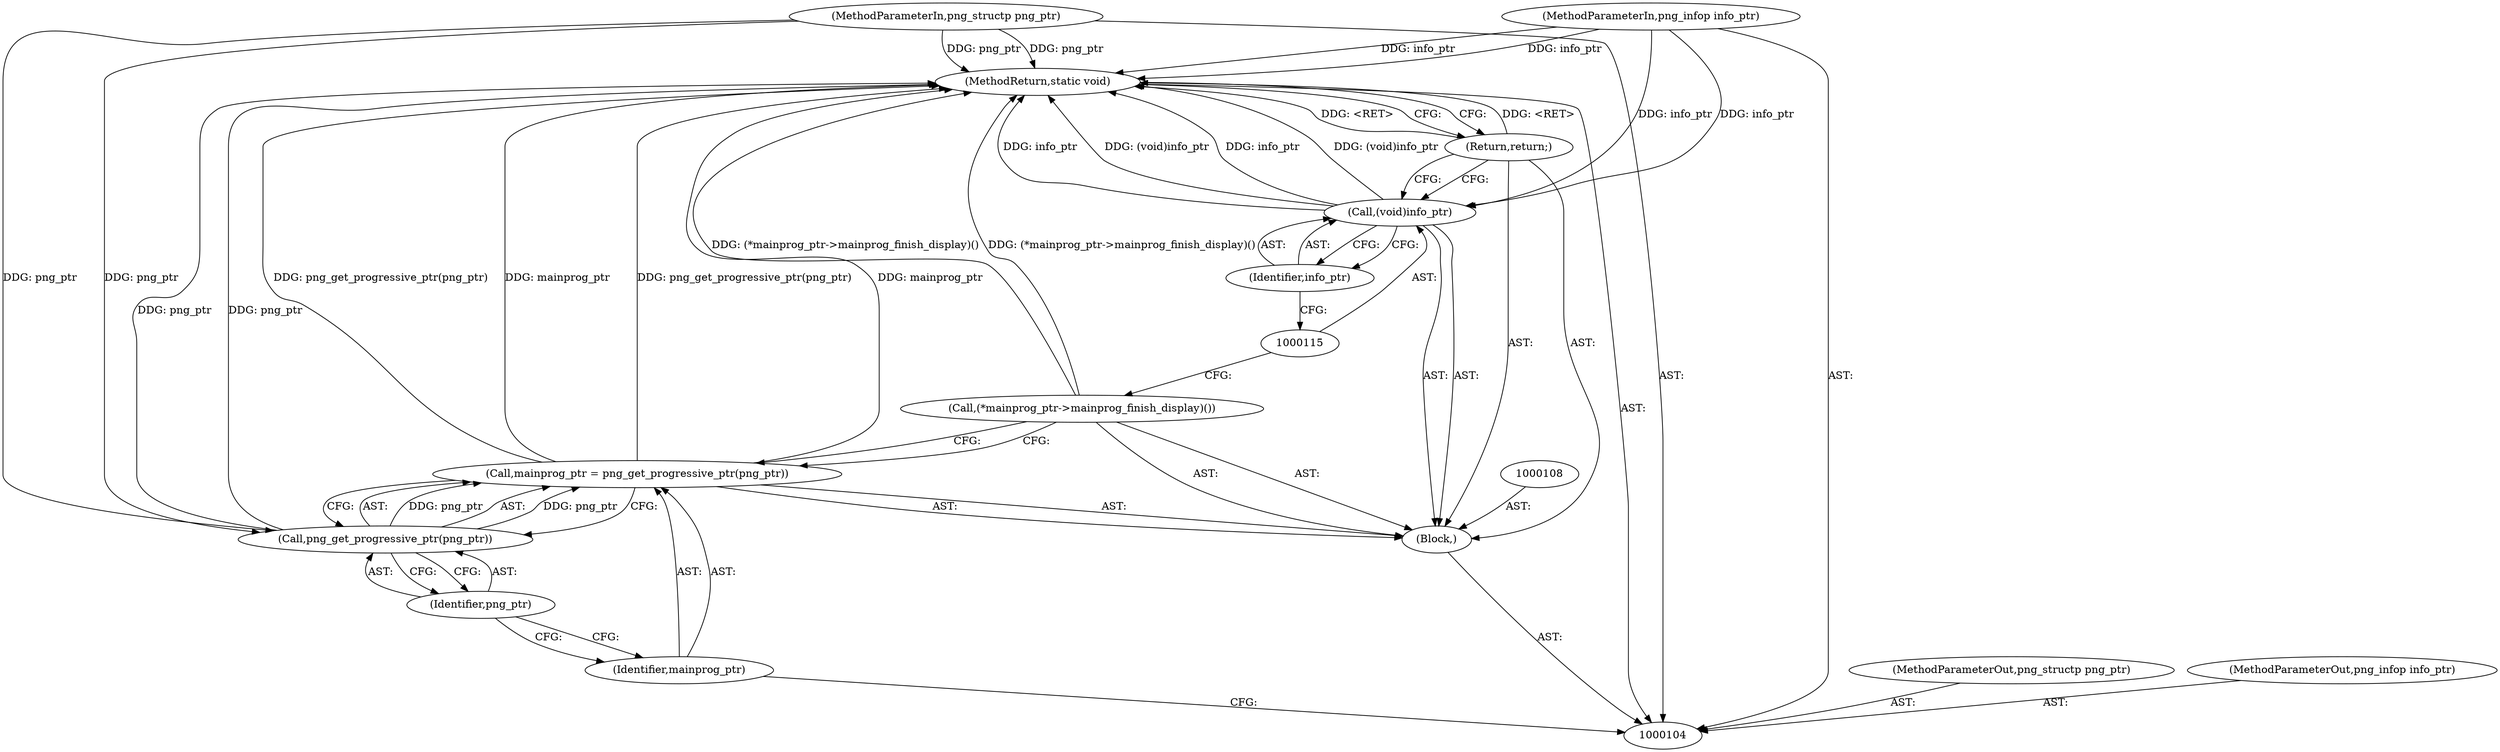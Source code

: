 digraph "0_Android_9d4853418ab2f754c2b63e091c29c5529b8b86ca_2" {
"1000118" [label="(MethodReturn,static void)"];
"1000105" [label="(MethodParameterIn,png_structp png_ptr)"];
"1000142" [label="(MethodParameterOut,png_structp png_ptr)"];
"1000106" [label="(MethodParameterIn,png_infop info_ptr)"];
"1000143" [label="(MethodParameterOut,png_infop info_ptr)"];
"1000113" [label="(Call,(*mainprog_ptr->mainprog_finish_display)())"];
"1000107" [label="(Block,)"];
"1000116" [label="(Identifier,info_ptr)"];
"1000114" [label="(Call,(void)info_ptr)"];
"1000117" [label="(Return,return;)"];
"1000111" [label="(Call,png_get_progressive_ptr(png_ptr))"];
"1000109" [label="(Call,mainprog_ptr = png_get_progressive_ptr(png_ptr))"];
"1000110" [label="(Identifier,mainprog_ptr)"];
"1000112" [label="(Identifier,png_ptr)"];
"1000118" -> "1000104"  [label="AST: "];
"1000118" -> "1000117"  [label="CFG: "];
"1000105" -> "1000118"  [label="DDG: png_ptr"];
"1000114" -> "1000118"  [label="DDG: (void)info_ptr"];
"1000114" -> "1000118"  [label="DDG: info_ptr"];
"1000111" -> "1000118"  [label="DDG: png_ptr"];
"1000113" -> "1000118"  [label="DDG: (*mainprog_ptr->mainprog_finish_display)()"];
"1000109" -> "1000118"  [label="DDG: mainprog_ptr"];
"1000109" -> "1000118"  [label="DDG: png_get_progressive_ptr(png_ptr)"];
"1000106" -> "1000118"  [label="DDG: info_ptr"];
"1000117" -> "1000118"  [label="DDG: <RET>"];
"1000105" -> "1000104"  [label="AST: "];
"1000105" -> "1000118"  [label="DDG: png_ptr"];
"1000105" -> "1000111"  [label="DDG: png_ptr"];
"1000142" -> "1000104"  [label="AST: "];
"1000106" -> "1000104"  [label="AST: "];
"1000106" -> "1000118"  [label="DDG: info_ptr"];
"1000106" -> "1000114"  [label="DDG: info_ptr"];
"1000143" -> "1000104"  [label="AST: "];
"1000113" -> "1000107"  [label="AST: "];
"1000113" -> "1000109"  [label="CFG: "];
"1000115" -> "1000113"  [label="CFG: "];
"1000113" -> "1000118"  [label="DDG: (*mainprog_ptr->mainprog_finish_display)()"];
"1000107" -> "1000104"  [label="AST: "];
"1000108" -> "1000107"  [label="AST: "];
"1000109" -> "1000107"  [label="AST: "];
"1000113" -> "1000107"  [label="AST: "];
"1000114" -> "1000107"  [label="AST: "];
"1000117" -> "1000107"  [label="AST: "];
"1000116" -> "1000114"  [label="AST: "];
"1000116" -> "1000115"  [label="CFG: "];
"1000114" -> "1000116"  [label="CFG: "];
"1000114" -> "1000107"  [label="AST: "];
"1000114" -> "1000116"  [label="CFG: "];
"1000115" -> "1000114"  [label="AST: "];
"1000116" -> "1000114"  [label="AST: "];
"1000117" -> "1000114"  [label="CFG: "];
"1000114" -> "1000118"  [label="DDG: (void)info_ptr"];
"1000114" -> "1000118"  [label="DDG: info_ptr"];
"1000106" -> "1000114"  [label="DDG: info_ptr"];
"1000117" -> "1000107"  [label="AST: "];
"1000117" -> "1000114"  [label="CFG: "];
"1000118" -> "1000117"  [label="CFG: "];
"1000117" -> "1000118"  [label="DDG: <RET>"];
"1000111" -> "1000109"  [label="AST: "];
"1000111" -> "1000112"  [label="CFG: "];
"1000112" -> "1000111"  [label="AST: "];
"1000109" -> "1000111"  [label="CFG: "];
"1000111" -> "1000118"  [label="DDG: png_ptr"];
"1000111" -> "1000109"  [label="DDG: png_ptr"];
"1000105" -> "1000111"  [label="DDG: png_ptr"];
"1000109" -> "1000107"  [label="AST: "];
"1000109" -> "1000111"  [label="CFG: "];
"1000110" -> "1000109"  [label="AST: "];
"1000111" -> "1000109"  [label="AST: "];
"1000113" -> "1000109"  [label="CFG: "];
"1000109" -> "1000118"  [label="DDG: mainprog_ptr"];
"1000109" -> "1000118"  [label="DDG: png_get_progressive_ptr(png_ptr)"];
"1000111" -> "1000109"  [label="DDG: png_ptr"];
"1000110" -> "1000109"  [label="AST: "];
"1000110" -> "1000104"  [label="CFG: "];
"1000112" -> "1000110"  [label="CFG: "];
"1000112" -> "1000111"  [label="AST: "];
"1000112" -> "1000110"  [label="CFG: "];
"1000111" -> "1000112"  [label="CFG: "];
}
